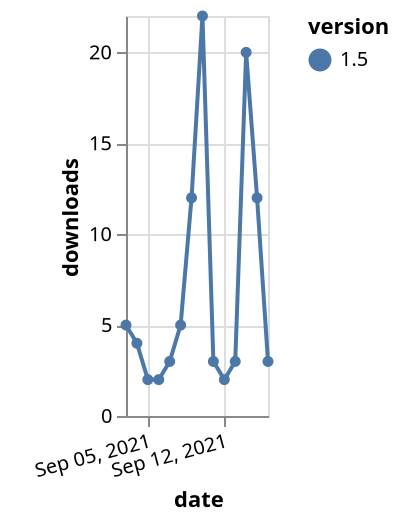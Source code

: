 {"$schema": "https://vega.github.io/schema/vega-lite/v5.json", "description": "A simple bar chart with embedded data.", "data": {"values": [{"date": "2021-09-03", "total": 8414, "delta": 5, "version": "1.5"}, {"date": "2021-09-04", "total": 8418, "delta": 4, "version": "1.5"}, {"date": "2021-09-05", "total": 8420, "delta": 2, "version": "1.5"}, {"date": "2021-09-06", "total": 8422, "delta": 2, "version": "1.5"}, {"date": "2021-09-07", "total": 8425, "delta": 3, "version": "1.5"}, {"date": "2021-09-08", "total": 8430, "delta": 5, "version": "1.5"}, {"date": "2021-09-09", "total": 8442, "delta": 12, "version": "1.5"}, {"date": "2021-09-10", "total": 8464, "delta": 22, "version": "1.5"}, {"date": "2021-09-11", "total": 8467, "delta": 3, "version": "1.5"}, {"date": "2021-09-12", "total": 8469, "delta": 2, "version": "1.5"}, {"date": "2021-09-13", "total": 8472, "delta": 3, "version": "1.5"}, {"date": "2021-09-14", "total": 8492, "delta": 20, "version": "1.5"}, {"date": "2021-09-15", "total": 8504, "delta": 12, "version": "1.5"}, {"date": "2021-09-16", "total": 8507, "delta": 3, "version": "1.5"}]}, "width": "container", "mark": {"type": "line", "point": {"filled": true}}, "encoding": {"x": {"field": "date", "type": "temporal", "timeUnit": "yearmonthdate", "title": "date", "axis": {"labelAngle": -15}}, "y": {"field": "delta", "type": "quantitative", "title": "downloads"}, "color": {"field": "version", "type": "nominal"}, "tooltip": {"field": "delta"}}}